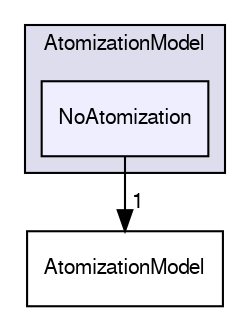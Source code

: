 digraph "src/lagrangian/spray/submodels/AtomizationModel/NoAtomization" {
  bgcolor=transparent;
  compound=true
  node [ fontsize="10", fontname="FreeSans"];
  edge [ labelfontsize="10", labelfontname="FreeSans"];
  subgraph clusterdir_c04aec180e0de933cb1ce0e040f1f431 {
    graph [ bgcolor="#ddddee", pencolor="black", label="AtomizationModel" fontname="FreeSans", fontsize="10", URL="dir_c04aec180e0de933cb1ce0e040f1f431.html"]
  dir_aae326796e4de325bee85f9c1a610e88 [shape=box, label="NoAtomization", style="filled", fillcolor="#eeeeff", pencolor="black", URL="dir_aae326796e4de325bee85f9c1a610e88.html"];
  }
  dir_c5140c70a0de325936e2f0836d17f5d3 [shape=box label="AtomizationModel" URL="dir_c5140c70a0de325936e2f0836d17f5d3.html"];
  dir_aae326796e4de325bee85f9c1a610e88->dir_c5140c70a0de325936e2f0836d17f5d3 [headlabel="1", labeldistance=1.5 headhref="dir_001524_001521.html"];
}
